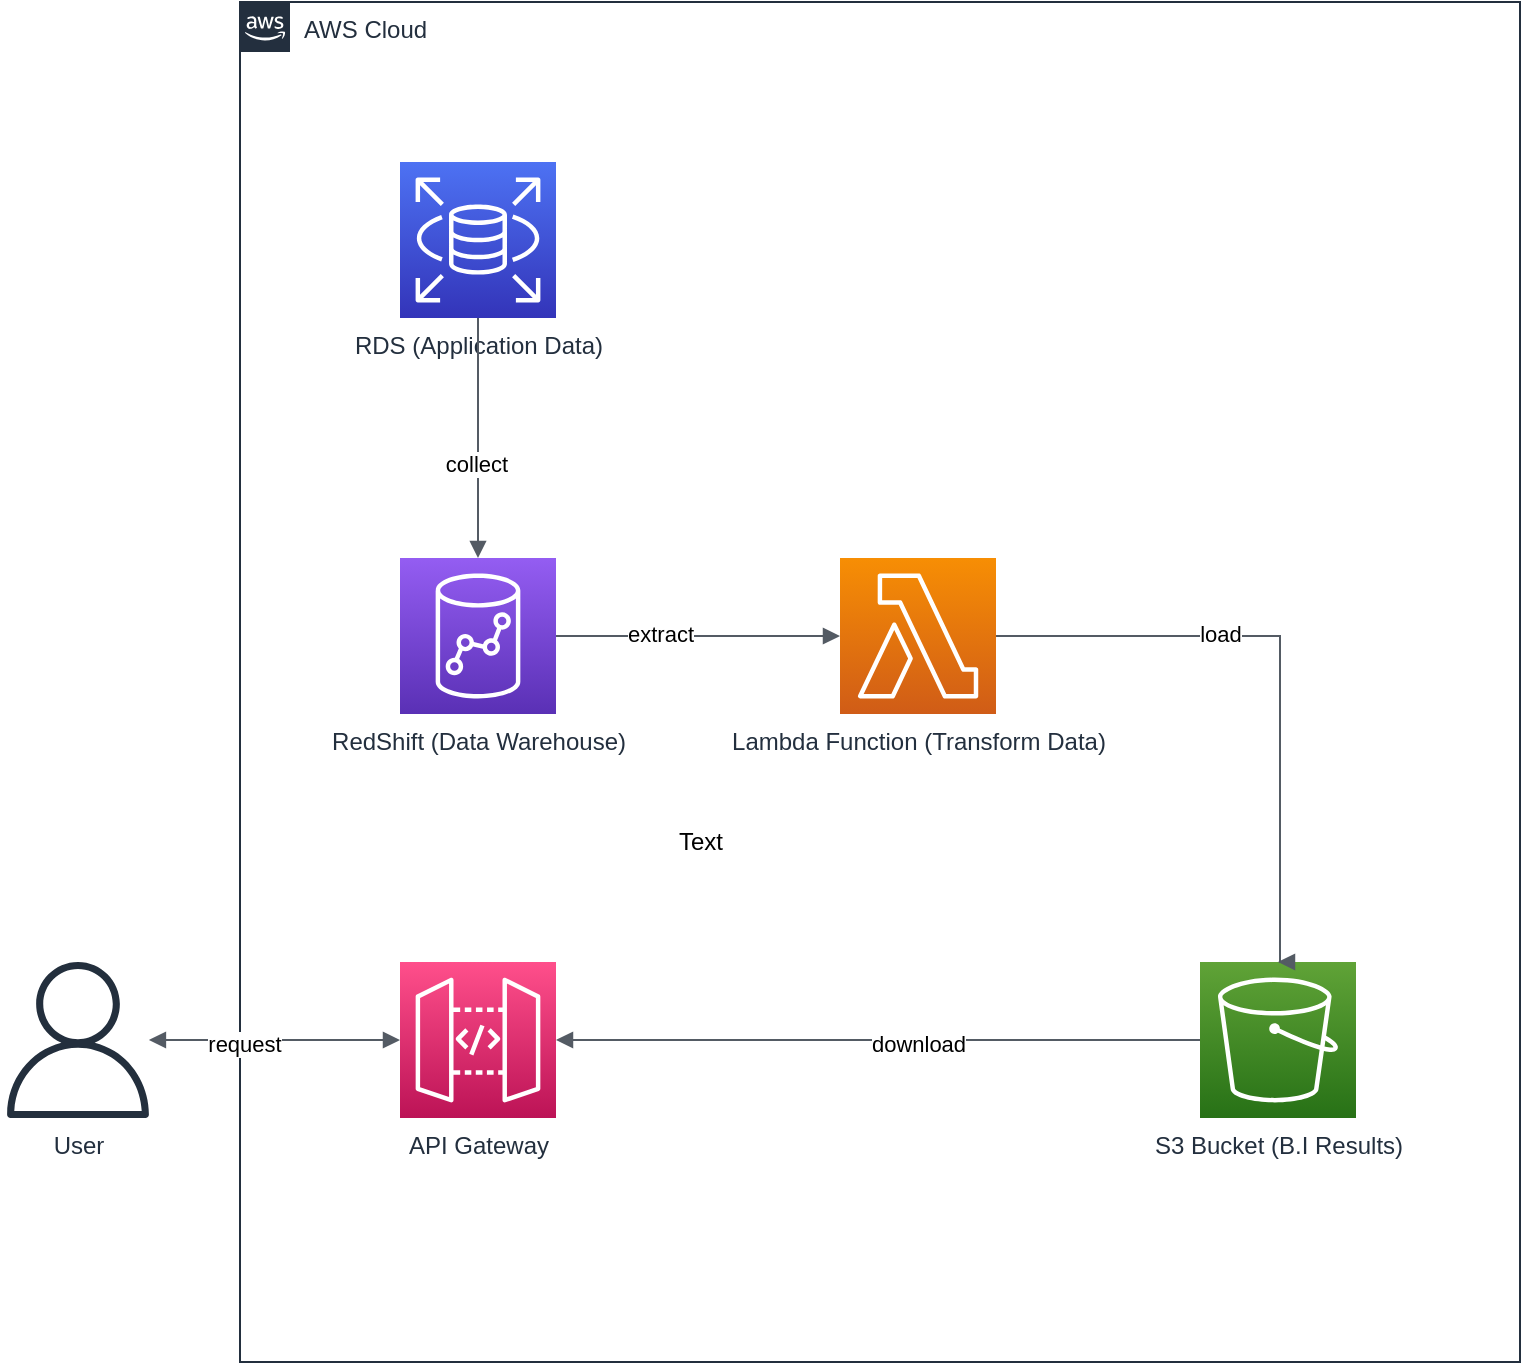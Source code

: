 <mxfile version="16.6.2" type="github">
  <diagram id="NrlLZgU8mrbhk9icfi3g" name="Page-1">
    <mxGraphModel dx="2254" dy="867" grid="1" gridSize="10" guides="1" tooltips="1" connect="1" arrows="1" fold="1" page="1" pageScale="1" pageWidth="827" pageHeight="1169" math="0" shadow="0">
      <root>
        <mxCell id="0" />
        <mxCell id="1" parent="0" />
        <mxCell id="0A7hg9QY-Xdx8Bf4Bj2G-1" value="AWS Cloud" style="points=[[0,0],[0.25,0],[0.5,0],[0.75,0],[1,0],[1,0.25],[1,0.5],[1,0.75],[1,1],[0.75,1],[0.5,1],[0.25,1],[0,1],[0,0.75],[0,0.5],[0,0.25]];outlineConnect=0;gradientColor=none;html=1;whiteSpace=wrap;fontSize=12;fontStyle=0;container=1;pointerEvents=0;collapsible=0;recursiveResize=0;shape=mxgraph.aws4.group;grIcon=mxgraph.aws4.group_aws_cloud_alt;strokeColor=#232F3E;fillColor=none;verticalAlign=top;align=left;spacingLeft=30;fontColor=#232F3E;dashed=0;" vertex="1" parent="1">
          <mxGeometry x="160" y="400" width="640" height="680" as="geometry" />
        </mxCell>
        <mxCell id="0A7hg9QY-Xdx8Bf4Bj2G-3" value="RedShift (Data Warehouse)" style="sketch=0;points=[[0,0,0],[0.25,0,0],[0.5,0,0],[0.75,0,0],[1,0,0],[0,1,0],[0.25,1,0],[0.5,1,0],[0.75,1,0],[1,1,0],[0,0.25,0],[0,0.5,0],[0,0.75,0],[1,0.25,0],[1,0.5,0],[1,0.75,0]];outlineConnect=0;fontColor=#232F3E;gradientColor=#945DF2;gradientDirection=north;fillColor=#5A30B5;strokeColor=#ffffff;dashed=0;verticalLabelPosition=bottom;verticalAlign=top;align=center;html=1;fontSize=12;fontStyle=0;aspect=fixed;shape=mxgraph.aws4.resourceIcon;resIcon=mxgraph.aws4.redshift;" vertex="1" parent="0A7hg9QY-Xdx8Bf4Bj2G-1">
          <mxGeometry x="80" y="278" width="78" height="78" as="geometry" />
        </mxCell>
        <mxCell id="0A7hg9QY-Xdx8Bf4Bj2G-4" value="Lambda Function (Transform Data)" style="sketch=0;points=[[0,0,0],[0.25,0,0],[0.5,0,0],[0.75,0,0],[1,0,0],[0,1,0],[0.25,1,0],[0.5,1,0],[0.75,1,0],[1,1,0],[0,0.25,0],[0,0.5,0],[0,0.75,0],[1,0.25,0],[1,0.5,0],[1,0.75,0]];outlineConnect=0;fontColor=#232F3E;gradientColor=#F78E04;gradientDirection=north;fillColor=#D05C17;strokeColor=#ffffff;dashed=0;verticalLabelPosition=bottom;verticalAlign=top;align=center;html=1;fontSize=12;fontStyle=0;aspect=fixed;shape=mxgraph.aws4.resourceIcon;resIcon=mxgraph.aws4.lambda;" vertex="1" parent="0A7hg9QY-Xdx8Bf4Bj2G-1">
          <mxGeometry x="300" y="278" width="78" height="78" as="geometry" />
        </mxCell>
        <mxCell id="0A7hg9QY-Xdx8Bf4Bj2G-5" value="S3 Bucket (B.I Results)" style="sketch=0;points=[[0,0,0],[0.25,0,0],[0.5,0,0],[0.75,0,0],[1,0,0],[0,1,0],[0.25,1,0],[0.5,1,0],[0.75,1,0],[1,1,0],[0,0.25,0],[0,0.5,0],[0,0.75,0],[1,0.25,0],[1,0.5,0],[1,0.75,0]];outlineConnect=0;fontColor=#232F3E;gradientColor=#60A337;gradientDirection=north;fillColor=#277116;strokeColor=#ffffff;dashed=0;verticalLabelPosition=bottom;verticalAlign=top;align=center;html=1;fontSize=12;fontStyle=0;aspect=fixed;shape=mxgraph.aws4.resourceIcon;resIcon=mxgraph.aws4.s3;" vertex="1" parent="0A7hg9QY-Xdx8Bf4Bj2G-1">
          <mxGeometry x="480" y="480" width="78" height="78" as="geometry" />
        </mxCell>
        <mxCell id="0A7hg9QY-Xdx8Bf4Bj2G-14" value="" style="edgeStyle=orthogonalEdgeStyle;html=1;endArrow=block;elbow=vertical;startArrow=none;endFill=1;strokeColor=#545B64;rounded=0;exitX=1;exitY=0.5;exitDx=0;exitDy=0;exitPerimeter=0;entryX=0;entryY=0.5;entryDx=0;entryDy=0;entryPerimeter=0;" edge="1" parent="0A7hg9QY-Xdx8Bf4Bj2G-1" source="0A7hg9QY-Xdx8Bf4Bj2G-3" target="0A7hg9QY-Xdx8Bf4Bj2G-4">
          <mxGeometry width="100" relative="1" as="geometry">
            <mxPoint x="240" y="180" as="sourcePoint" />
            <mxPoint x="350" y="170" as="targetPoint" />
          </mxGeometry>
        </mxCell>
        <mxCell id="0A7hg9QY-Xdx8Bf4Bj2G-15" value="extract" style="edgeLabel;html=1;align=center;verticalAlign=middle;resizable=0;points=[];" vertex="1" connectable="0" parent="0A7hg9QY-Xdx8Bf4Bj2G-14">
          <mxGeometry x="-0.272" y="1" relative="1" as="geometry">
            <mxPoint as="offset" />
          </mxGeometry>
        </mxCell>
        <mxCell id="0A7hg9QY-Xdx8Bf4Bj2G-17" value="" style="edgeStyle=orthogonalEdgeStyle;html=1;endArrow=block;elbow=vertical;startArrow=none;endFill=1;strokeColor=#545B64;rounded=0;exitX=1;exitY=0.5;exitDx=0;exitDy=0;exitPerimeter=0;entryX=0.5;entryY=0;entryDx=0;entryDy=0;entryPerimeter=0;" edge="1" parent="0A7hg9QY-Xdx8Bf4Bj2G-1" source="0A7hg9QY-Xdx8Bf4Bj2G-4" target="0A7hg9QY-Xdx8Bf4Bj2G-5">
          <mxGeometry width="100" relative="1" as="geometry">
            <mxPoint x="168" y="327" as="sourcePoint" />
            <mxPoint x="291" y="327" as="targetPoint" />
            <Array as="points">
              <mxPoint x="520" y="317" />
            </Array>
          </mxGeometry>
        </mxCell>
        <mxCell id="0A7hg9QY-Xdx8Bf4Bj2G-18" value="load" style="edgeLabel;html=1;align=center;verticalAlign=middle;resizable=0;points=[];" vertex="1" connectable="0" parent="0A7hg9QY-Xdx8Bf4Bj2G-17">
          <mxGeometry x="-0.272" y="1" relative="1" as="geometry">
            <mxPoint as="offset" />
          </mxGeometry>
        </mxCell>
        <mxCell id="0A7hg9QY-Xdx8Bf4Bj2G-19" value="RDS (Application Data)" style="sketch=0;points=[[0,0,0],[0.25,0,0],[0.5,0,0],[0.75,0,0],[1,0,0],[0,1,0],[0.25,1,0],[0.5,1,0],[0.75,1,0],[1,1,0],[0,0.25,0],[0,0.5,0],[0,0.75,0],[1,0.25,0],[1,0.5,0],[1,0.75,0]];outlineConnect=0;fontColor=#232F3E;gradientColor=#4D72F3;gradientDirection=north;fillColor=#3334B9;strokeColor=#ffffff;dashed=0;verticalLabelPosition=bottom;verticalAlign=top;align=center;html=1;fontSize=12;fontStyle=0;aspect=fixed;shape=mxgraph.aws4.resourceIcon;resIcon=mxgraph.aws4.rds;" vertex="1" parent="0A7hg9QY-Xdx8Bf4Bj2G-1">
          <mxGeometry x="80" y="80" width="78" height="78" as="geometry" />
        </mxCell>
        <mxCell id="0A7hg9QY-Xdx8Bf4Bj2G-20" value="" style="edgeStyle=orthogonalEdgeStyle;html=1;endArrow=none;elbow=vertical;startArrow=block;startFill=1;strokeColor=#545B64;rounded=0;entryX=0.5;entryY=1;entryDx=0;entryDy=0;entryPerimeter=0;exitX=0.5;exitY=0;exitDx=0;exitDy=0;exitPerimeter=0;" edge="1" parent="0A7hg9QY-Xdx8Bf4Bj2G-1" source="0A7hg9QY-Xdx8Bf4Bj2G-3" target="0A7hg9QY-Xdx8Bf4Bj2G-19">
          <mxGeometry width="100" relative="1" as="geometry">
            <mxPoint x="240" y="180" as="sourcePoint" />
            <mxPoint x="340" y="180" as="targetPoint" />
          </mxGeometry>
        </mxCell>
        <mxCell id="0A7hg9QY-Xdx8Bf4Bj2G-21" value="collect" style="edgeLabel;html=1;align=center;verticalAlign=middle;resizable=0;points=[];" vertex="1" connectable="0" parent="0A7hg9QY-Xdx8Bf4Bj2G-20">
          <mxGeometry x="-0.207" y="1" relative="1" as="geometry">
            <mxPoint as="offset" />
          </mxGeometry>
        </mxCell>
        <mxCell id="0A7hg9QY-Xdx8Bf4Bj2G-22" value="API Gateway" style="sketch=0;points=[[0,0,0],[0.25,0,0],[0.5,0,0],[0.75,0,0],[1,0,0],[0,1,0],[0.25,1,0],[0.5,1,0],[0.75,1,0],[1,1,0],[0,0.25,0],[0,0.5,0],[0,0.75,0],[1,0.25,0],[1,0.5,0],[1,0.75,0]];outlineConnect=0;fontColor=#232F3E;gradientColor=#FF4F8B;gradientDirection=north;fillColor=#BC1356;strokeColor=#ffffff;dashed=0;verticalLabelPosition=bottom;verticalAlign=top;align=center;html=1;fontSize=12;fontStyle=0;aspect=fixed;shape=mxgraph.aws4.resourceIcon;resIcon=mxgraph.aws4.api_gateway;" vertex="1" parent="0A7hg9QY-Xdx8Bf4Bj2G-1">
          <mxGeometry x="80" y="480" width="78" height="78" as="geometry" />
        </mxCell>
        <mxCell id="0A7hg9QY-Xdx8Bf4Bj2G-23" value="" style="edgeStyle=orthogonalEdgeStyle;html=1;endArrow=none;elbow=vertical;startArrow=block;startFill=1;strokeColor=#545B64;rounded=0;entryX=0;entryY=0.5;entryDx=0;entryDy=0;entryPerimeter=0;exitX=1;exitY=0.5;exitDx=0;exitDy=0;exitPerimeter=0;" edge="1" parent="0A7hg9QY-Xdx8Bf4Bj2G-1" source="0A7hg9QY-Xdx8Bf4Bj2G-22" target="0A7hg9QY-Xdx8Bf4Bj2G-5">
          <mxGeometry width="100" relative="1" as="geometry">
            <mxPoint x="240" y="310" as="sourcePoint" />
            <mxPoint x="340" y="310" as="targetPoint" />
          </mxGeometry>
        </mxCell>
        <mxCell id="0A7hg9QY-Xdx8Bf4Bj2G-24" value="download" style="edgeLabel;html=1;align=center;verticalAlign=middle;resizable=0;points=[];" vertex="1" connectable="0" parent="0A7hg9QY-Xdx8Bf4Bj2G-23">
          <mxGeometry x="0.123" y="-2" relative="1" as="geometry">
            <mxPoint as="offset" />
          </mxGeometry>
        </mxCell>
        <mxCell id="0A7hg9QY-Xdx8Bf4Bj2G-26" value="User" style="sketch=0;outlineConnect=0;fontColor=#232F3E;gradientColor=none;fillColor=#232F3D;strokeColor=none;dashed=0;verticalLabelPosition=bottom;verticalAlign=top;align=center;html=1;fontSize=12;fontStyle=0;aspect=fixed;pointerEvents=1;shape=mxgraph.aws4.user;" vertex="1" parent="1">
          <mxGeometry x="40" y="880" width="78" height="78" as="geometry" />
        </mxCell>
        <mxCell id="0A7hg9QY-Xdx8Bf4Bj2G-28" value="" style="edgeStyle=orthogonalEdgeStyle;html=1;endArrow=block;elbow=vertical;startArrow=block;startFill=1;endFill=1;strokeColor=#545B64;rounded=0;entryX=0;entryY=0.5;entryDx=0;entryDy=0;entryPerimeter=0;" edge="1" parent="1" source="0A7hg9QY-Xdx8Bf4Bj2G-26" target="0A7hg9QY-Xdx8Bf4Bj2G-22">
          <mxGeometry width="100" relative="1" as="geometry">
            <mxPoint x="360" y="710" as="sourcePoint" />
            <mxPoint x="460" y="710" as="targetPoint" />
          </mxGeometry>
        </mxCell>
        <mxCell id="0A7hg9QY-Xdx8Bf4Bj2G-29" value="request" style="edgeLabel;html=1;align=center;verticalAlign=middle;resizable=0;points=[];" vertex="1" connectable="0" parent="0A7hg9QY-Xdx8Bf4Bj2G-28">
          <mxGeometry x="-0.254" y="-2" relative="1" as="geometry">
            <mxPoint as="offset" />
          </mxGeometry>
        </mxCell>
        <mxCell id="0A7hg9QY-Xdx8Bf4Bj2G-32" value="Text" style="text;html=1;align=center;verticalAlign=middle;resizable=0;points=[];autosize=1;strokeColor=none;fillColor=none;" vertex="1" parent="1">
          <mxGeometry x="370" y="810" width="40" height="20" as="geometry" />
        </mxCell>
      </root>
    </mxGraphModel>
  </diagram>
</mxfile>
